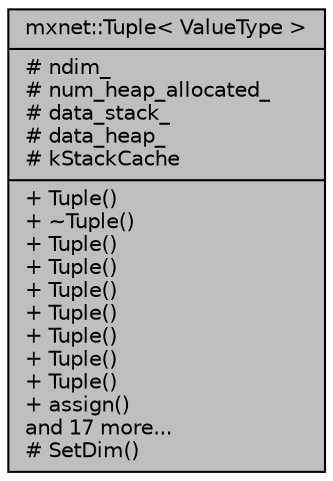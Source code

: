 digraph "mxnet::Tuple&lt; ValueType &gt;"
{
 // LATEX_PDF_SIZE
  edge [fontname="Helvetica",fontsize="10",labelfontname="Helvetica",labelfontsize="10"];
  node [fontname="Helvetica",fontsize="10",shape=record];
  Node1 [label="{mxnet::Tuple\< ValueType \>\n|# ndim_\l# num_heap_allocated_\l# data_stack_\l# data_heap_\l# kStackCache\l|+ Tuple()\l+ ~Tuple()\l+ Tuple()\l+ Tuple()\l+ Tuple()\l+ Tuple()\l+ Tuple()\l+ Tuple()\l+ Tuple()\l+ assign()\land 17 more...\l# SetDim()\l}",height=0.2,width=0.4,color="black", fillcolor="grey75", style="filled", fontcolor="black",tooltip="A dynamic sized array data structure that is optimized for storing small number of elements with same..."];
}
